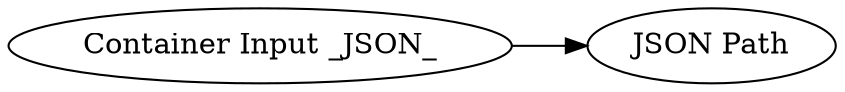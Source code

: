 digraph {
	"-442518608044965851_267" [label="JSON Path"]
	"-442518608044965851_266" [label="Container Input _JSON_"]
	"-442518608044965851_266" -> "-442518608044965851_267"
	rankdir=LR
}
